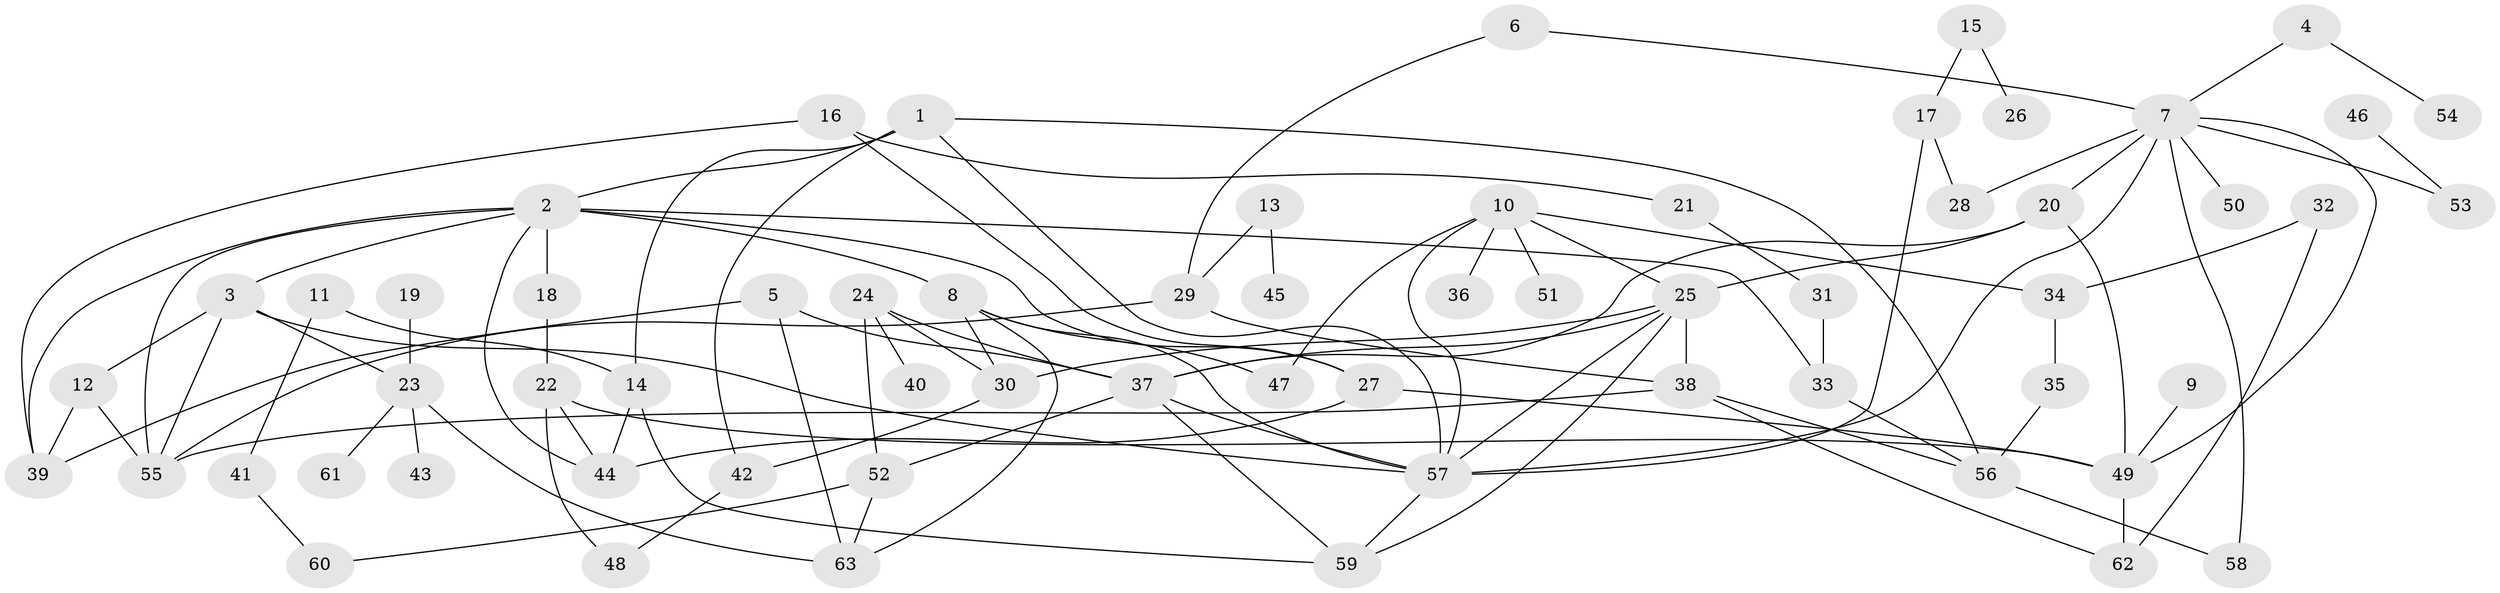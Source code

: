 // original degree distribution, {3: 0.19047619047619047, 5: 0.06349206349206349, 4: 0.09523809523809523, 10: 0.007936507936507936, 9: 0.007936507936507936, 7: 0.007936507936507936, 6: 0.031746031746031744, 2: 0.373015873015873, 1: 0.2222222222222222}
// Generated by graph-tools (version 1.1) at 2025/01/03/09/25 03:01:07]
// undirected, 63 vertices, 103 edges
graph export_dot {
graph [start="1"]
  node [color=gray90,style=filled];
  1;
  2;
  3;
  4;
  5;
  6;
  7;
  8;
  9;
  10;
  11;
  12;
  13;
  14;
  15;
  16;
  17;
  18;
  19;
  20;
  21;
  22;
  23;
  24;
  25;
  26;
  27;
  28;
  29;
  30;
  31;
  32;
  33;
  34;
  35;
  36;
  37;
  38;
  39;
  40;
  41;
  42;
  43;
  44;
  45;
  46;
  47;
  48;
  49;
  50;
  51;
  52;
  53;
  54;
  55;
  56;
  57;
  58;
  59;
  60;
  61;
  62;
  63;
  1 -- 2 [weight=1.0];
  1 -- 14 [weight=1.0];
  1 -- 42 [weight=1.0];
  1 -- 56 [weight=1.0];
  1 -- 57 [weight=1.0];
  2 -- 3 [weight=1.0];
  2 -- 8 [weight=1.0];
  2 -- 18 [weight=1.0];
  2 -- 27 [weight=1.0];
  2 -- 33 [weight=1.0];
  2 -- 39 [weight=1.0];
  2 -- 44 [weight=1.0];
  2 -- 55 [weight=1.0];
  3 -- 12 [weight=1.0];
  3 -- 23 [weight=1.0];
  3 -- 55 [weight=1.0];
  3 -- 57 [weight=1.0];
  4 -- 7 [weight=1.0];
  4 -- 54 [weight=1.0];
  5 -- 37 [weight=1.0];
  5 -- 39 [weight=1.0];
  5 -- 63 [weight=1.0];
  6 -- 7 [weight=1.0];
  6 -- 29 [weight=1.0];
  7 -- 20 [weight=1.0];
  7 -- 28 [weight=1.0];
  7 -- 49 [weight=1.0];
  7 -- 50 [weight=1.0];
  7 -- 53 [weight=1.0];
  7 -- 57 [weight=1.0];
  7 -- 58 [weight=1.0];
  8 -- 30 [weight=1.0];
  8 -- 47 [weight=1.0];
  8 -- 57 [weight=1.0];
  8 -- 63 [weight=1.0];
  9 -- 49 [weight=1.0];
  10 -- 25 [weight=1.0];
  10 -- 34 [weight=1.0];
  10 -- 36 [weight=1.0];
  10 -- 47 [weight=1.0];
  10 -- 51 [weight=1.0];
  10 -- 57 [weight=1.0];
  11 -- 14 [weight=1.0];
  11 -- 41 [weight=1.0];
  12 -- 39 [weight=1.0];
  12 -- 55 [weight=1.0];
  13 -- 29 [weight=1.0];
  13 -- 45 [weight=1.0];
  14 -- 44 [weight=1.0];
  14 -- 59 [weight=1.0];
  15 -- 17 [weight=1.0];
  15 -- 26 [weight=1.0];
  16 -- 21 [weight=1.0];
  16 -- 27 [weight=1.0];
  16 -- 39 [weight=1.0];
  17 -- 28 [weight=1.0];
  17 -- 57 [weight=1.0];
  18 -- 22 [weight=1.0];
  19 -- 23 [weight=1.0];
  20 -- 25 [weight=1.0];
  20 -- 37 [weight=1.0];
  20 -- 49 [weight=1.0];
  21 -- 31 [weight=1.0];
  22 -- 44 [weight=1.0];
  22 -- 48 [weight=1.0];
  22 -- 49 [weight=1.0];
  23 -- 43 [weight=1.0];
  23 -- 61 [weight=1.0];
  23 -- 63 [weight=1.0];
  24 -- 30 [weight=1.0];
  24 -- 37 [weight=1.0];
  24 -- 40 [weight=1.0];
  24 -- 52 [weight=1.0];
  25 -- 30 [weight=1.0];
  25 -- 37 [weight=1.0];
  25 -- 38 [weight=1.0];
  25 -- 57 [weight=1.0];
  25 -- 59 [weight=1.0];
  27 -- 44 [weight=1.0];
  27 -- 49 [weight=1.0];
  29 -- 38 [weight=1.0];
  29 -- 55 [weight=1.0];
  30 -- 42 [weight=1.0];
  31 -- 33 [weight=1.0];
  32 -- 34 [weight=1.0];
  32 -- 62 [weight=1.0];
  33 -- 56 [weight=1.0];
  34 -- 35 [weight=1.0];
  35 -- 56 [weight=1.0];
  37 -- 52 [weight=1.0];
  37 -- 57 [weight=1.0];
  37 -- 59 [weight=1.0];
  38 -- 55 [weight=1.0];
  38 -- 56 [weight=1.0];
  38 -- 62 [weight=1.0];
  41 -- 60 [weight=1.0];
  42 -- 48 [weight=1.0];
  46 -- 53 [weight=1.0];
  49 -- 62 [weight=1.0];
  52 -- 60 [weight=1.0];
  52 -- 63 [weight=1.0];
  56 -- 58 [weight=1.0];
  57 -- 59 [weight=1.0];
}
